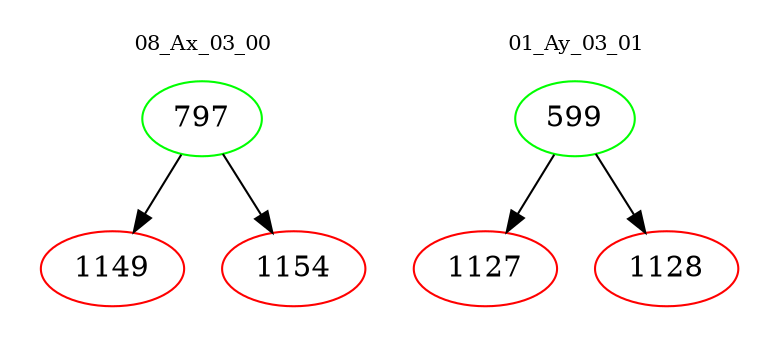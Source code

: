 digraph{
subgraph cluster_0 {
color = white
label = "08_Ax_03_00";
fontsize=10;
T0_797 [label="797", color="green"]
T0_797 -> T0_1149 [color="black"]
T0_1149 [label="1149", color="red"]
T0_797 -> T0_1154 [color="black"]
T0_1154 [label="1154", color="red"]
}
subgraph cluster_1 {
color = white
label = "01_Ay_03_01";
fontsize=10;
T1_599 [label="599", color="green"]
T1_599 -> T1_1127 [color="black"]
T1_1127 [label="1127", color="red"]
T1_599 -> T1_1128 [color="black"]
T1_1128 [label="1128", color="red"]
}
}
